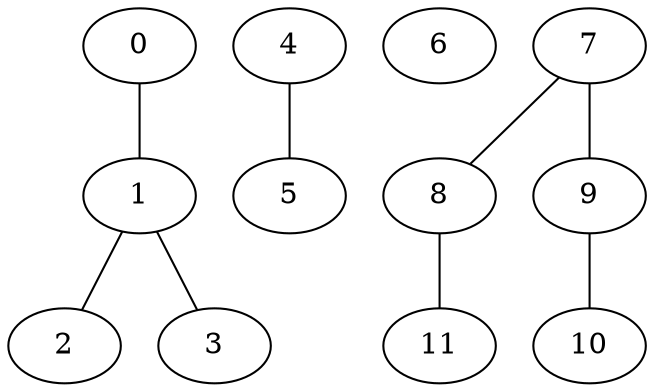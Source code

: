 graph G {
  "0";
  "1";
  "2";
  "3";
  "4";
  "5";
  "6";
  "7";
  "8";
  "9";
  "10";
  "11";
  "7" -- "8";
  "4" -- "5";
  "1" -- "2";
  "0" -- "1";
  "1" -- "3";
  "7" -- "9";
  "8" -- "11";
  "9" -- "10";
}

